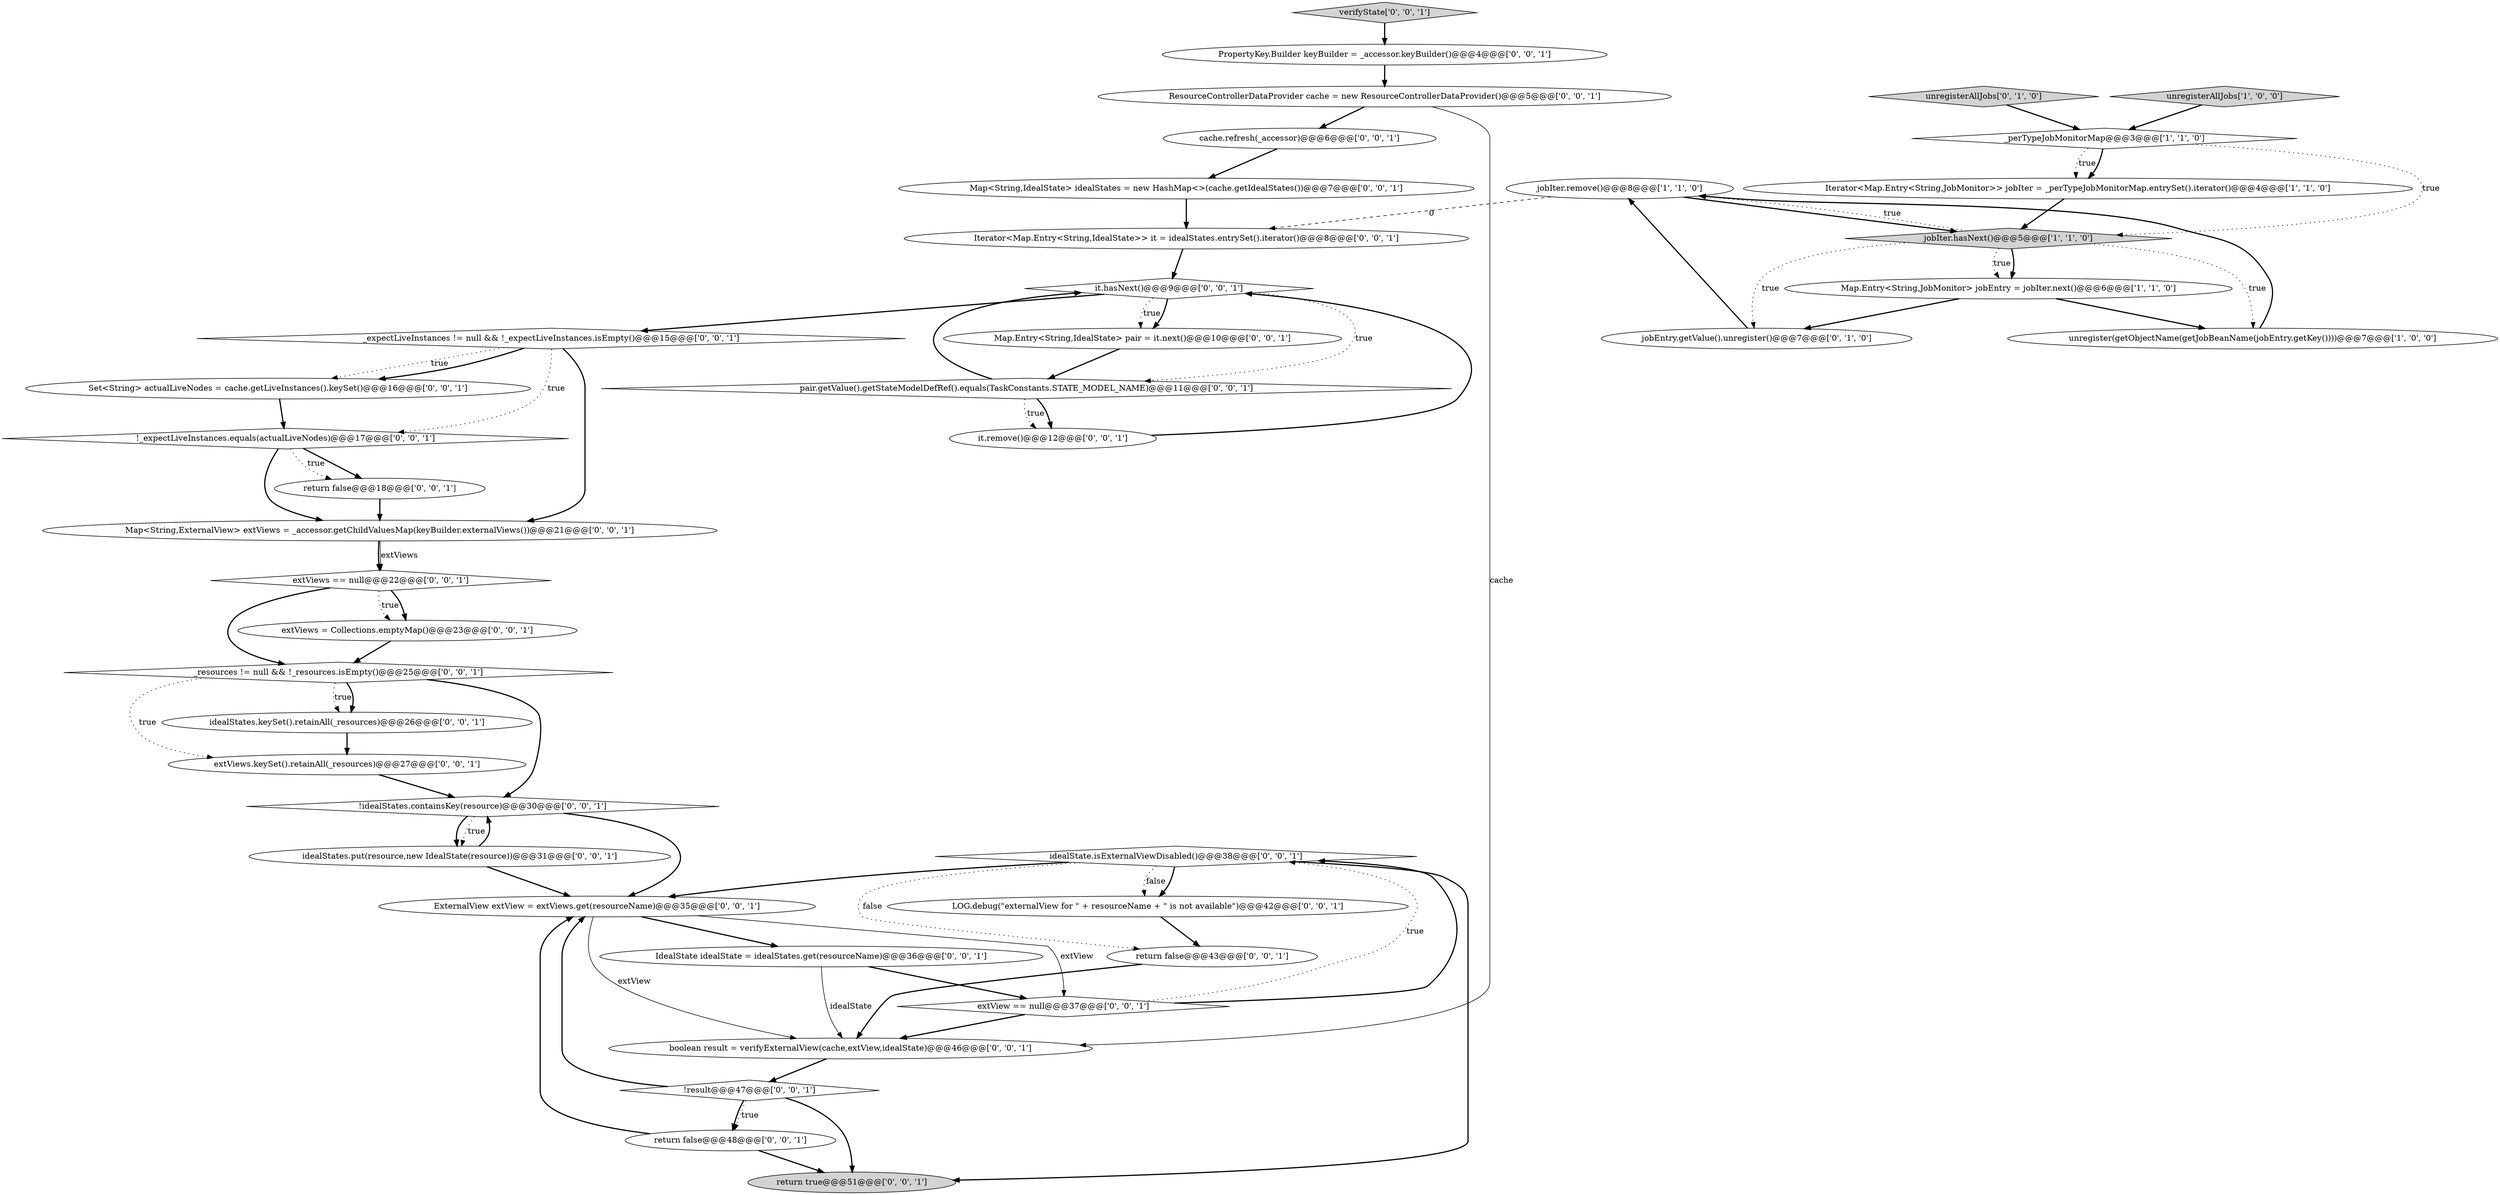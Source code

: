 digraph {
17 [style = filled, label = "idealState.isExternalViewDisabled()@@@38@@@['0', '0', '1']", fillcolor = white, shape = diamond image = "AAA0AAABBB3BBB"];
15 [style = filled, label = "Map<String,ExternalView> extViews = _accessor.getChildValuesMap(keyBuilder.externalViews())@@@21@@@['0', '0', '1']", fillcolor = white, shape = ellipse image = "AAA0AAABBB3BBB"];
19 [style = filled, label = "idealStates.keySet().retainAll(_resources)@@@26@@@['0', '0', '1']", fillcolor = white, shape = ellipse image = "AAA0AAABBB3BBB"];
24 [style = filled, label = "Map.Entry<String,IdealState> pair = it.next()@@@10@@@['0', '0', '1']", fillcolor = white, shape = ellipse image = "AAA0AAABBB3BBB"];
21 [style = filled, label = "!_expectLiveInstances.equals(actualLiveNodes)@@@17@@@['0', '0', '1']", fillcolor = white, shape = diamond image = "AAA0AAABBB3BBB"];
10 [style = filled, label = "ExternalView extView = extViews.get(resourceName)@@@35@@@['0', '0', '1']", fillcolor = white, shape = ellipse image = "AAA0AAABBB3BBB"];
25 [style = filled, label = "return false@@@18@@@['0', '0', '1']", fillcolor = white, shape = ellipse image = "AAA0AAABBB3BBB"];
29 [style = filled, label = "Map<String,IdealState> idealStates = new HashMap<>(cache.getIdealStates())@@@7@@@['0', '0', '1']", fillcolor = white, shape = ellipse image = "AAA0AAABBB3BBB"];
38 [style = filled, label = "PropertyKey.Builder keyBuilder = _accessor.keyBuilder()@@@4@@@['0', '0', '1']", fillcolor = white, shape = ellipse image = "AAA0AAABBB3BBB"];
13 [style = filled, label = "Iterator<Map.Entry<String,IdealState>> it = idealStates.entrySet().iterator()@@@8@@@['0', '0', '1']", fillcolor = white, shape = ellipse image = "AAA0AAABBB3BBB"];
14 [style = filled, label = "_expectLiveInstances != null && !_expectLiveInstances.isEmpty()@@@15@@@['0', '0', '1']", fillcolor = white, shape = diamond image = "AAA0AAABBB3BBB"];
30 [style = filled, label = "_resources != null && !_resources.isEmpty()@@@25@@@['0', '0', '1']", fillcolor = white, shape = diamond image = "AAA0AAABBB3BBB"];
23 [style = filled, label = "!result@@@47@@@['0', '0', '1']", fillcolor = white, shape = diamond image = "AAA0AAABBB3BBB"];
37 [style = filled, label = "pair.getValue().getStateModelDefRef().equals(TaskConstants.STATE_MODEL_NAME)@@@11@@@['0', '0', '1']", fillcolor = white, shape = diamond image = "AAA0AAABBB3BBB"];
36 [style = filled, label = "Set<String> actualLiveNodes = cache.getLiveInstances().keySet()@@@16@@@['0', '0', '1']", fillcolor = white, shape = ellipse image = "AAA0AAABBB3BBB"];
12 [style = filled, label = "cache.refresh(_accessor)@@@6@@@['0', '0', '1']", fillcolor = white, shape = ellipse image = "AAA0AAABBB3BBB"];
34 [style = filled, label = "verifyState['0', '0', '1']", fillcolor = lightgray, shape = diamond image = "AAA0AAABBB3BBB"];
9 [style = filled, label = "extViews = Collections.emptyMap()@@@23@@@['0', '0', '1']", fillcolor = white, shape = ellipse image = "AAA0AAABBB3BBB"];
3 [style = filled, label = "jobIter.hasNext()@@@5@@@['1', '1', '0']", fillcolor = lightgray, shape = diamond image = "AAA0AAABBB1BBB"];
28 [style = filled, label = "ResourceControllerDataProvider cache = new ResourceControllerDataProvider()@@@5@@@['0', '0', '1']", fillcolor = white, shape = ellipse image = "AAA0AAABBB3BBB"];
18 [style = filled, label = "IdealState idealState = idealStates.get(resourceName)@@@36@@@['0', '0', '1']", fillcolor = white, shape = ellipse image = "AAA0AAABBB3BBB"];
20 [style = filled, label = "boolean result = verifyExternalView(cache,extView,idealState)@@@46@@@['0', '0', '1']", fillcolor = white, shape = ellipse image = "AAA0AAABBB3BBB"];
11 [style = filled, label = "it.hasNext()@@@9@@@['0', '0', '1']", fillcolor = white, shape = diamond image = "AAA0AAABBB3BBB"];
22 [style = filled, label = "extViews.keySet().retainAll(_resources)@@@27@@@['0', '0', '1']", fillcolor = white, shape = ellipse image = "AAA0AAABBB3BBB"];
6 [style = filled, label = "Map.Entry<String,JobMonitor> jobEntry = jobIter.next()@@@6@@@['1', '1', '0']", fillcolor = white, shape = ellipse image = "AAA0AAABBB1BBB"];
7 [style = filled, label = "jobEntry.getValue().unregister()@@@7@@@['0', '1', '0']", fillcolor = white, shape = ellipse image = "AAA0AAABBB2BBB"];
31 [style = filled, label = "idealStates.put(resource,new IdealState(resource))@@@31@@@['0', '0', '1']", fillcolor = white, shape = ellipse image = "AAA0AAABBB3BBB"];
26 [style = filled, label = "extViews == null@@@22@@@['0', '0', '1']", fillcolor = white, shape = diamond image = "AAA0AAABBB3BBB"];
32 [style = filled, label = "LOG.debug(\"externalView for \" + resourceName + \" is not available\")@@@42@@@['0', '0', '1']", fillcolor = white, shape = ellipse image = "AAA0AAABBB3BBB"];
33 [style = filled, label = "return false@@@48@@@['0', '0', '1']", fillcolor = white, shape = ellipse image = "AAA0AAABBB3BBB"];
35 [style = filled, label = "return false@@@43@@@['0', '0', '1']", fillcolor = white, shape = ellipse image = "AAA0AAABBB3BBB"];
2 [style = filled, label = "jobIter.remove()@@@8@@@['1', '1', '0']", fillcolor = white, shape = ellipse image = "AAA0AAABBB1BBB"];
5 [style = filled, label = "unregister(getObjectName(getJobBeanName(jobEntry.getKey())))@@@7@@@['1', '0', '0']", fillcolor = white, shape = ellipse image = "AAA0AAABBB1BBB"];
27 [style = filled, label = "!idealStates.containsKey(resource)@@@30@@@['0', '0', '1']", fillcolor = white, shape = diamond image = "AAA0AAABBB3BBB"];
39 [style = filled, label = "return true@@@51@@@['0', '0', '1']", fillcolor = lightgray, shape = ellipse image = "AAA0AAABBB3BBB"];
16 [style = filled, label = "extView == null@@@37@@@['0', '0', '1']", fillcolor = white, shape = diamond image = "AAA0AAABBB3BBB"];
40 [style = filled, label = "it.remove()@@@12@@@['0', '0', '1']", fillcolor = white, shape = ellipse image = "AAA0AAABBB3BBB"];
8 [style = filled, label = "unregisterAllJobs['0', '1', '0']", fillcolor = lightgray, shape = diamond image = "AAA0AAABBB2BBB"];
4 [style = filled, label = "unregisterAllJobs['1', '0', '0']", fillcolor = lightgray, shape = diamond image = "AAA0AAABBB1BBB"];
0 [style = filled, label = "_perTypeJobMonitorMap@@@3@@@['1', '1', '0']", fillcolor = white, shape = diamond image = "AAA0AAABBB1BBB"];
1 [style = filled, label = "Iterator<Map.Entry<String,JobMonitor>> jobIter = _perTypeJobMonitorMap.entrySet().iterator()@@@4@@@['1', '1', '0']", fillcolor = white, shape = ellipse image = "AAA0AAABBB1BBB"];
5->2 [style = bold, label=""];
26->9 [style = dotted, label="true"];
29->13 [style = bold, label=""];
30->19 [style = dotted, label="true"];
24->37 [style = bold, label=""];
20->23 [style = bold, label=""];
0->1 [style = dotted, label="true"];
38->28 [style = bold, label=""];
37->40 [style = dotted, label="true"];
11->24 [style = dotted, label="true"];
28->12 [style = bold, label=""];
21->15 [style = bold, label=""];
31->10 [style = bold, label=""];
8->0 [style = bold, label=""];
23->10 [style = bold, label=""];
18->20 [style = solid, label="idealState"];
14->36 [style = dotted, label="true"];
17->35 [style = dotted, label="false"];
33->10 [style = bold, label=""];
10->20 [style = solid, label="extView"];
22->27 [style = bold, label=""];
17->10 [style = bold, label=""];
15->26 [style = solid, label="extViews"];
0->3 [style = dotted, label="true"];
23->33 [style = bold, label=""];
23->39 [style = bold, label=""];
19->22 [style = bold, label=""];
28->20 [style = solid, label="cache"];
10->16 [style = solid, label="extView"];
11->24 [style = bold, label=""];
26->9 [style = bold, label=""];
9->30 [style = bold, label=""];
30->22 [style = dotted, label="true"];
0->1 [style = bold, label=""];
11->14 [style = bold, label=""];
10->18 [style = bold, label=""];
3->6 [style = bold, label=""];
11->37 [style = dotted, label="true"];
2->3 [style = bold, label=""];
36->21 [style = bold, label=""];
21->25 [style = bold, label=""];
30->27 [style = bold, label=""];
17->32 [style = bold, label=""];
34->38 [style = bold, label=""];
14->21 [style = dotted, label="true"];
13->11 [style = bold, label=""];
1->3 [style = bold, label=""];
37->40 [style = bold, label=""];
32->35 [style = bold, label=""];
33->39 [style = bold, label=""];
15->26 [style = bold, label=""];
3->2 [style = dotted, label="true"];
27->10 [style = bold, label=""];
3->6 [style = dotted, label="true"];
17->32 [style = dotted, label="false"];
18->16 [style = bold, label=""];
6->5 [style = bold, label=""];
37->11 [style = bold, label=""];
12->29 [style = bold, label=""];
16->20 [style = bold, label=""];
17->39 [style = bold, label=""];
16->17 [style = bold, label=""];
3->7 [style = dotted, label="true"];
6->7 [style = bold, label=""];
26->30 [style = bold, label=""];
16->17 [style = dotted, label="true"];
3->5 [style = dotted, label="true"];
14->15 [style = bold, label=""];
23->33 [style = dotted, label="true"];
30->19 [style = bold, label=""];
31->27 [style = bold, label=""];
27->31 [style = bold, label=""];
25->15 [style = bold, label=""];
21->25 [style = dotted, label="true"];
4->0 [style = bold, label=""];
14->36 [style = bold, label=""];
2->13 [style = dashed, label="0"];
35->20 [style = bold, label=""];
27->31 [style = dotted, label="true"];
40->11 [style = bold, label=""];
7->2 [style = bold, label=""];
}
